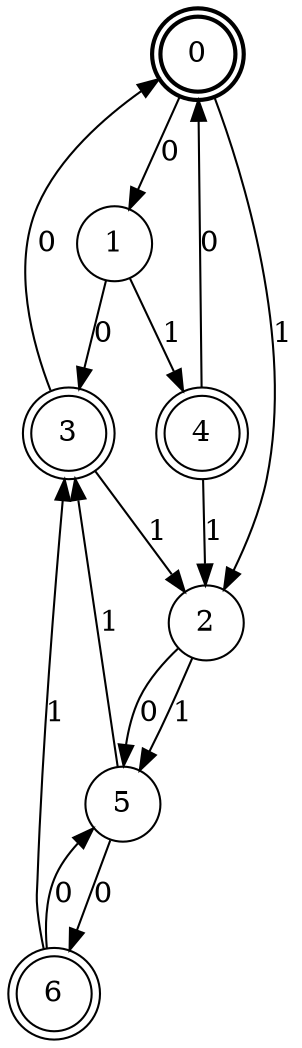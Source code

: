 digraph Automat {
    node [shape = circle];
    0 [style = "bold"];
    0 [peripheries=2]
    0 -> 1 [label = "0"];
    0 -> 2 [label = "1"];
    1 -> 3 [label = "0"];
    1 -> 4 [label = "1"];
    2 -> 5 [label = "0"];
    2 -> 5 [label = "1"];
    3 [peripheries=2]
    3 -> 0 [label = "0"];
    3 -> 2 [label = "1"];
    4 [peripheries=2]
    4 -> 0 [label = "0"];
    4 -> 2 [label = "1"];
    5 -> 6 [label = "0"];
    5 -> 3 [label = "1"];
    6 [peripheries=2]
    6 -> 5 [label = "0"];
    6 -> 3 [label = "1"];
}
